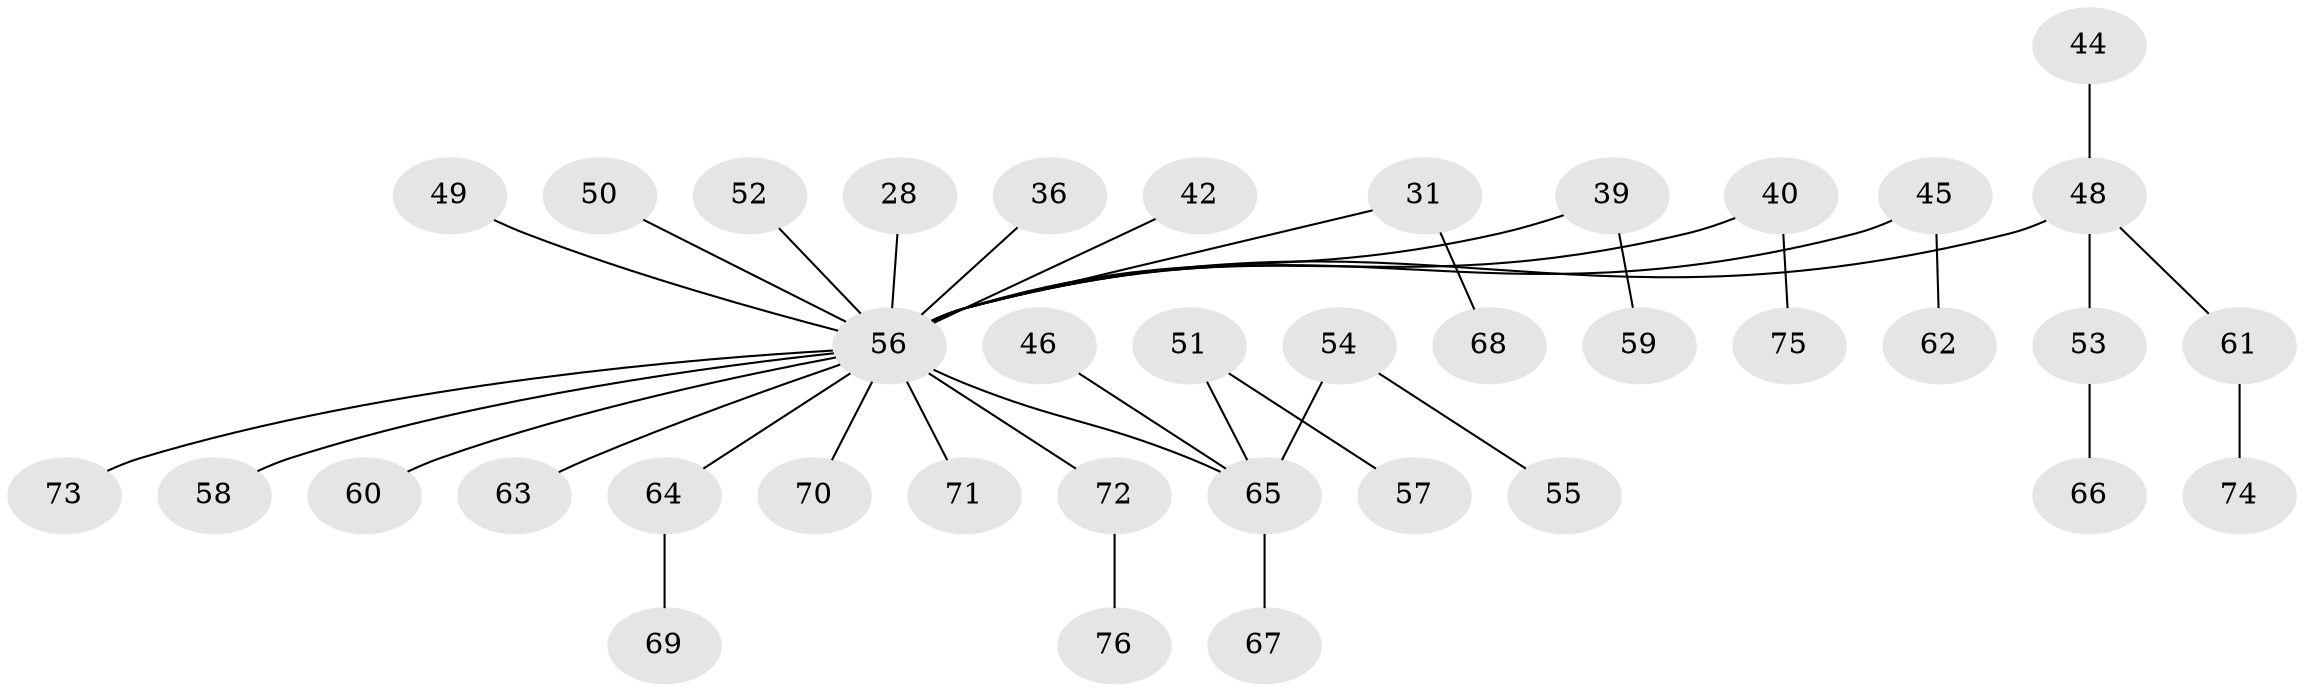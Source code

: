 // original degree distribution, {7: 0.013157894736842105, 5: 0.02631578947368421, 6: 0.013157894736842105, 2: 0.34210526315789475, 3: 0.13157894736842105, 4: 0.039473684210526314, 1: 0.4342105263157895}
// Generated by graph-tools (version 1.1) at 2025/53/03/09/25 04:53:27]
// undirected, 38 vertices, 37 edges
graph export_dot {
graph [start="1"]
  node [color=gray90,style=filled];
  28 [super="+26"];
  31;
  36;
  39;
  40;
  42;
  44;
  45 [super="+30"];
  46;
  48 [super="+15+24"];
  49;
  50;
  51;
  52;
  53;
  54 [super="+34"];
  55;
  56 [super="+20+10+19+41+9+43+47+38"];
  57;
  58;
  59;
  60;
  61;
  62;
  63;
  64;
  65 [super="+12+25+37"];
  66;
  67;
  68;
  69;
  70;
  71;
  72;
  73;
  74;
  75;
  76;
  28 -- 56;
  31 -- 68;
  31 -- 56;
  36 -- 56;
  39 -- 59;
  39 -- 56;
  40 -- 75;
  40 -- 56;
  42 -- 56;
  44 -- 48;
  45 -- 62;
  45 -- 56;
  46 -- 65;
  48 -- 53;
  48 -- 61;
  48 -- 56;
  49 -- 56;
  50 -- 56;
  51 -- 57;
  51 -- 65;
  52 -- 56;
  53 -- 66;
  54 -- 65;
  54 -- 55;
  56 -- 60;
  56 -- 72;
  56 -- 58;
  56 -- 73;
  56 -- 64;
  56 -- 65;
  56 -- 70;
  56 -- 71;
  56 -- 63;
  61 -- 74;
  64 -- 69;
  65 -- 67;
  72 -- 76;
}
